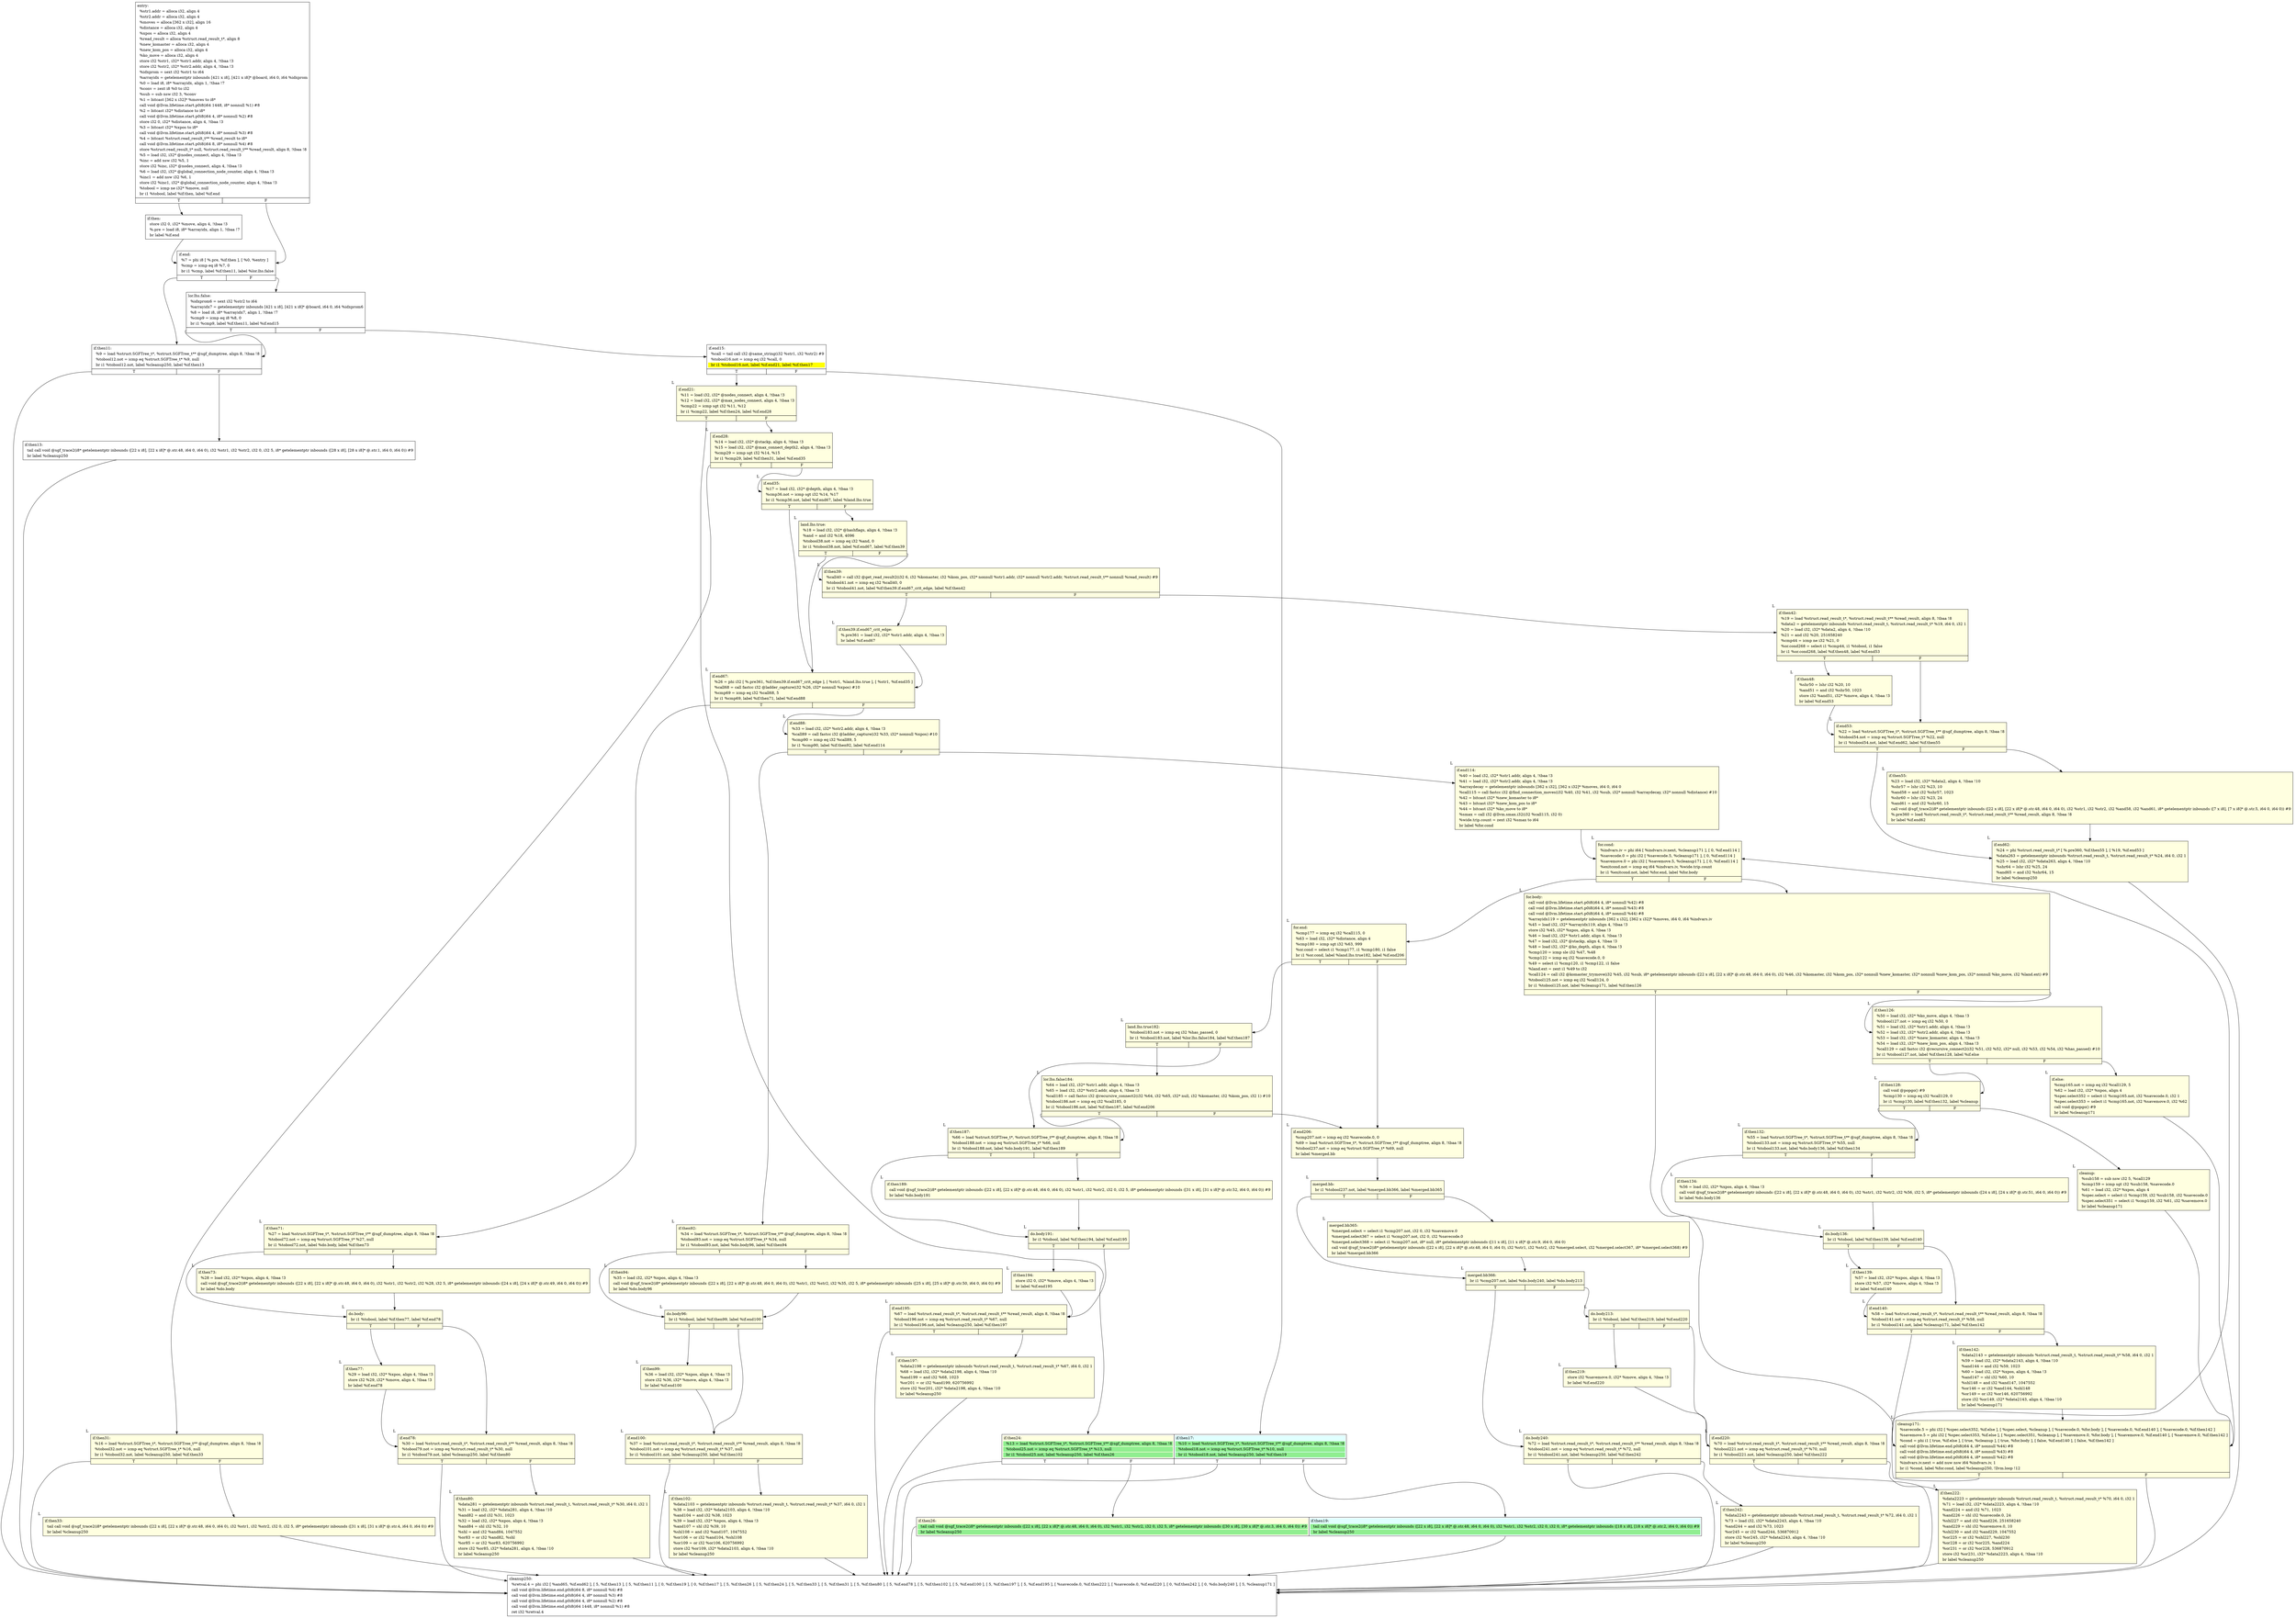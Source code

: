 digraph {
m_bb0 [shape = none, label  = <<table border="0" cellspacing="0">
<tr><td port="f1" border="1" colspan="2"><table bgcolor="LightYellow" border="0">
<tr><td align="left">if.then24:</td></tr>
<tr><td bgcolor="lightgreen" align="left">  %13 = load %struct.SGFTree_t*, %struct.SGFTree_t** @sgf_dumptree, align 8, !tbaa !8</td></tr>
<tr><td bgcolor="lightgreen" align="left">  %tobool25.not = icmp eq %struct.SGFTree_t* %13, null</td></tr>
<tr><td bgcolor="lightgreen" align="left">  br i1 %tobool25.not, label %cleanup250, label %if.then26</td></tr>
</table>
</td>
<td port="f2" border="1" colspan="2"><table bgcolor="LightCyan" border="0">
<tr><td align="left">if.then17:</td></tr>
<tr><td bgcolor="lightgreen" align="left">  %10 = load %struct.SGFTree_t*, %struct.SGFTree_t** @sgf_dumptree, align 8, !tbaa !8</td></tr>
<tr><td bgcolor="lightgreen" align="left">  %tobool18.not = icmp eq %struct.SGFTree_t* %10, null</td></tr>
<tr><td bgcolor="lightgreen" align="left">  br i1 %tobool18.not, label %cleanup250, label %if.then19</td></tr>
</table>
</td></tr>
<tr><td border="1" port="f1T">T</td><td border="1" port="f1F">F</td>
<td border="1" port="f2T">T</td><td border="1" port="f2F">F</td>
</tr>
</table>> ]
m_bb1 [shape = none, label  = <<table border="0" cellspacing="0">
<tr><td port="f1" border="1" colspan="2"><table bgcolor="LightYellow" border="0">
<tr><td align="left">if.then26:</td></tr>
<tr><td bgcolor="lightgreen" align="left">  tail call void @sgf_trace2(i8* getelementptr inbounds ([22 x i8], [22 x i8]* @.str.48, i64 0, i64 0), i32 %str1, i32 %str2, i32 0, i32 5, i8* getelementptr inbounds ([30 x i8], [30 x i8]* @.str.3, i64 0, i64 0)) #9</td></tr>
<tr><td bgcolor="lightgreen" align="left">  br label %cleanup250</td></tr>
</table>
</td>
<td port="f2" border="1" colspan="2"><table bgcolor="LightCyan" border="0">
<tr><td align="left">if.then19:</td></tr>
<tr><td bgcolor="lightgreen" align="left">  tail call void @sgf_trace2(i8* getelementptr inbounds ([22 x i8], [22 x i8]* @.str.48, i64 0, i64 0), i32 %str1, i32 %str2, i32 0, i32 0, i8* getelementptr inbounds ([18 x i8], [18 x i8]* @.str.2, i64 0, i64 0)) #9</td></tr>
<tr><td bgcolor="lightgreen" align="left">  br label %cleanup250</td></tr>
</table>
</td></tr>
</table>> ]
f_bb0 [shape = none, label  = <<table  border="0" cellspacing="0">
<tr><td port="f" border="1" colspan="2"><table border="0">
<tr><td align="left">entry:</td></tr>
<tr><td align="left">  %str1.addr = alloca i32, align 4</td></tr>
<tr><td align="left">  %str2.addr = alloca i32, align 4</td></tr>
<tr><td align="left">  %moves = alloca [362 x i32], align 16</td></tr>
<tr><td align="left">  %distance = alloca i32, align 4</td></tr>
<tr><td align="left">  %xpos = alloca i32, align 4</td></tr>
<tr><td align="left">  %read_result = alloca %struct.read_result_t*, align 8</td></tr>
<tr><td align="left">  %new_komaster = alloca i32, align 4</td></tr>
<tr><td align="left">  %new_kom_pos = alloca i32, align 4</td></tr>
<tr><td align="left">  %ko_move = alloca i32, align 4</td></tr>
<tr><td align="left">  store i32 %str1, i32* %str1.addr, align 4, !tbaa !3</td></tr>
<tr><td align="left">  store i32 %str2, i32* %str2.addr, align 4, !tbaa !3</td></tr>
<tr><td align="left">  %idxprom = sext i32 %str1 to i64</td></tr>
<tr><td align="left">  %arrayidx = getelementptr inbounds [421 x i8], [421 x i8]* @board, i64 0, i64 %idxprom</td></tr>
<tr><td align="left">  %0 = load i8, i8* %arrayidx, align 1, !tbaa !7</td></tr>
<tr><td align="left">  %conv = zext i8 %0 to i32</td></tr>
<tr><td align="left">  %sub = sub nsw i32 3, %conv</td></tr>
<tr><td align="left">  %1 = bitcast [362 x i32]* %moves to i8*</td></tr>
<tr><td align="left">  call void @llvm.lifetime.start.p0i8(i64 1448, i8* nonnull %1) #8</td></tr>
<tr><td align="left">  %2 = bitcast i32* %distance to i8*</td></tr>
<tr><td align="left">  call void @llvm.lifetime.start.p0i8(i64 4, i8* nonnull %2) #8</td></tr>
<tr><td align="left">  store i32 0, i32* %distance, align 4, !tbaa !3</td></tr>
<tr><td align="left">  %3 = bitcast i32* %xpos to i8*</td></tr>
<tr><td align="left">  call void @llvm.lifetime.start.p0i8(i64 4, i8* nonnull %3) #8</td></tr>
<tr><td align="left">  %4 = bitcast %struct.read_result_t** %read_result to i8*</td></tr>
<tr><td align="left">  call void @llvm.lifetime.start.p0i8(i64 8, i8* nonnull %4) #8</td></tr>
<tr><td align="left">  store %struct.read_result_t* null, %struct.read_result_t** %read_result, align 8, !tbaa !8</td></tr>
<tr><td align="left">  %5 = load i32, i32* @nodes_connect, align 4, !tbaa !3</td></tr>
<tr><td align="left">  %inc = add nsw i32 %5, 1</td></tr>
<tr><td align="left">  store i32 %inc, i32* @nodes_connect, align 4, !tbaa !3</td></tr>
<tr><td align="left">  %6 = load i32, i32* @global_connection_node_counter, align 4, !tbaa !3</td></tr>
<tr><td align="left">  %inc1 = add nsw i32 %6, 1</td></tr>
<tr><td align="left">  store i32 %inc1, i32* @global_connection_node_counter, align 4, !tbaa !3</td></tr>
<tr><td align="left">  %tobool = icmp ne i32* %move, null</td></tr>
<tr><td align="left">  br i1 %tobool, label %if.then, label %if.end</td></tr>
</table>
</td></tr>
<tr><td border="1" port="fT">T</td><td border="1" port="fF">F</td></tr>
</table>> ]
f_bb1 [shape = none, label  = <<table  border="0" cellspacing="0">
<tr><td port="f" border="1"><table border="0">
<tr><td align="left">if.then:</td></tr>
<tr><td align="left">  store i32 0, i32* %move, align 4, !tbaa !3</td></tr>
<tr><td align="left">  %.pre = load i8, i8* %arrayidx, align 1, !tbaa !7</td></tr>
<tr><td align="left">  br label %if.end</td></tr>
</table>
</td></tr>
</table>> ]
f_bb2 [shape = none, label  = <<table  border="0" cellspacing="0">
<tr><td port="f" border="1" colspan="2"><table border="0">
<tr><td align="left">if.end:</td></tr>
<tr><td align="left">  %7 = phi i8 [ %.pre, %if.then ], [ %0, %entry ]</td></tr>
<tr><td align="left">  %cmp = icmp eq i8 %7, 0</td></tr>
<tr><td align="left">  br i1 %cmp, label %if.then11, label %lor.lhs.false</td></tr>
</table>
</td></tr>
<tr><td border="1" port="fT">T</td><td border="1" port="fF">F</td></tr>
</table>> ]
f_bb3 [shape = none, label  = <<table  border="0" cellspacing="0">
<tr><td port="f" border="1" colspan="2"><table border="0">
<tr><td align="left">lor.lhs.false:</td></tr>
<tr><td align="left">  %idxprom6 = sext i32 %str2 to i64</td></tr>
<tr><td align="left">  %arrayidx7 = getelementptr inbounds [421 x i8], [421 x i8]* @board, i64 0, i64 %idxprom6</td></tr>
<tr><td align="left">  %8 = load i8, i8* %arrayidx7, align 1, !tbaa !7</td></tr>
<tr><td align="left">  %cmp9 = icmp eq i8 %8, 0</td></tr>
<tr><td align="left">  br i1 %cmp9, label %if.then11, label %if.end15</td></tr>
</table>
</td></tr>
<tr><td border="1" port="fT">T</td><td border="1" port="fF">F</td></tr>
</table>> ]
f_bb4 [shape = none, label  = <<table  border="0" cellspacing="0">
<tr><td port="f" border="1" colspan="2"><table border="0">
<tr><td align="left">if.then11:</td></tr>
<tr><td align="left">  %9 = load %struct.SGFTree_t*, %struct.SGFTree_t** @sgf_dumptree, align 8, !tbaa !8</td></tr>
<tr><td align="left">  %tobool12.not = icmp eq %struct.SGFTree_t* %9, null</td></tr>
<tr><td align="left">  br i1 %tobool12.not, label %cleanup250, label %if.then13</td></tr>
</table>
</td></tr>
<tr><td border="1" port="fT">T</td><td border="1" port="fF">F</td></tr>
</table>> ]
f_bb5 [shape = none, label  = <<table  border="0" cellspacing="0">
<tr><td port="f" border="1"><table border="0">
<tr><td align="left">if.then13:</td></tr>
<tr><td align="left">  tail call void @sgf_trace2(i8* getelementptr inbounds ([22 x i8], [22 x i8]* @.str.48, i64 0, i64 0), i32 %str1, i32 %str2, i32 0, i32 5, i8* getelementptr inbounds ([28 x i8], [28 x i8]* @.str.1, i64 0, i64 0)) #9</td></tr>
<tr><td align="left">  br label %cleanup250</td></tr>
</table>
</td></tr>
</table>> ]
f_bb6 [shape = none, label  = <<table  border="0" cellspacing="0">
<tr><td port="f" border="1" colspan="2"><table border="0">
<tr><td align="left">if.end15:</td></tr>
<tr><td align="left">  %call = tail call i32 @same_string(i32 %str1, i32 %str2) #9</td></tr>
<tr><td align="left">  %tobool16.not = icmp eq i32 %call, 0</td></tr>
<tr><td bgcolor="yellow" align="left">  br i1 %tobool16.not, label %if.end21, label %if.then17</td></tr>
</table>
</td></tr>
<tr><td border="1" port="fT">T</td><td border="1" port="fF">F</td></tr>
</table>> ]
f_bb7 [shape = none,  xlabel="L", label  = <<table  bgcolor="LightYellow"  border="0" cellspacing="0">
<tr><td port="f" border="1" colspan="2"><table border="0">
<tr><td align="left">if.end21:</td></tr>
<tr><td align="left">  %11 = load i32, i32* @nodes_connect, align 4, !tbaa !3</td></tr>
<tr><td align="left">  %12 = load i32, i32* @max_nodes_connect, align 4, !tbaa !3</td></tr>
<tr><td align="left">  %cmp22 = icmp sgt i32 %11, %12</td></tr>
<tr><td align="left">  br i1 %cmp22, label %if.then24, label %if.end28</td></tr>
</table>
</td></tr>
<tr><td border="1" port="fT">T</td><td border="1" port="fF">F</td></tr>
</table>> ]
f_bb8 [shape = none,  xlabel="L", label  = <<table  bgcolor="LightYellow"  border="0" cellspacing="0">
<tr><td port="f" border="1" colspan="2"><table border="0">
<tr><td align="left">if.end28:</td></tr>
<tr><td align="left">  %14 = load i32, i32* @stackp, align 4, !tbaa !3</td></tr>
<tr><td align="left">  %15 = load i32, i32* @max_connect_depth2, align 4, !tbaa !3</td></tr>
<tr><td align="left">  %cmp29 = icmp sgt i32 %14, %15</td></tr>
<tr><td align="left">  br i1 %cmp29, label %if.then31, label %if.end35</td></tr>
</table>
</td></tr>
<tr><td border="1" port="fT">T</td><td border="1" port="fF">F</td></tr>
</table>> ]
f_bb9 [shape = none,  xlabel="L", label  = <<table  bgcolor="LightYellow"  border="0" cellspacing="0">
<tr><td port="f" border="1" colspan="2"><table border="0">
<tr><td align="left">if.then31:</td></tr>
<tr><td align="left">  %16 = load %struct.SGFTree_t*, %struct.SGFTree_t** @sgf_dumptree, align 8, !tbaa !8</td></tr>
<tr><td align="left">  %tobool32.not = icmp eq %struct.SGFTree_t* %16, null</td></tr>
<tr><td align="left">  br i1 %tobool32.not, label %cleanup250, label %if.then33</td></tr>
</table>
</td></tr>
<tr><td border="1" port="fT">T</td><td border="1" port="fF">F</td></tr>
</table>> ]
f_bb10 [shape = none,  xlabel="L", label  = <<table  bgcolor="LightYellow"  border="0" cellspacing="0">
<tr><td port="f" border="1"><table border="0">
<tr><td align="left">if.then33:</td></tr>
<tr><td align="left">  tail call void @sgf_trace2(i8* getelementptr inbounds ([22 x i8], [22 x i8]* @.str.48, i64 0, i64 0), i32 %str1, i32 %str2, i32 0, i32 5, i8* getelementptr inbounds ([31 x i8], [31 x i8]* @.str.4, i64 0, i64 0)) #9</td></tr>
<tr><td align="left">  br label %cleanup250</td></tr>
</table>
</td></tr>
</table>> ]
f_bb11 [shape = none,  xlabel="L", label  = <<table  bgcolor="LightYellow"  border="0" cellspacing="0">
<tr><td port="f" border="1" colspan="2"><table border="0">
<tr><td align="left">if.end35:</td></tr>
<tr><td align="left">  %17 = load i32, i32* @depth, align 4, !tbaa !3</td></tr>
<tr><td align="left">  %cmp36.not = icmp sgt i32 %14, %17</td></tr>
<tr><td align="left">  br i1 %cmp36.not, label %if.end67, label %land.lhs.true</td></tr>
</table>
</td></tr>
<tr><td border="1" port="fT">T</td><td border="1" port="fF">F</td></tr>
</table>> ]
f_bb12 [shape = none,  xlabel="L", label  = <<table  bgcolor="LightYellow"  border="0" cellspacing="0">
<tr><td port="f" border="1" colspan="2"><table border="0">
<tr><td align="left">land.lhs.true:</td></tr>
<tr><td align="left">  %18 = load i32, i32* @hashflags, align 4, !tbaa !3</td></tr>
<tr><td align="left">  %and = and i32 %18, 4096</td></tr>
<tr><td align="left">  %tobool38.not = icmp eq i32 %and, 0</td></tr>
<tr><td align="left">  br i1 %tobool38.not, label %if.end67, label %if.then39</td></tr>
</table>
</td></tr>
<tr><td border="1" port="fT">T</td><td border="1" port="fF">F</td></tr>
</table>> ]
f_bb13 [shape = none,  xlabel="L", label  = <<table  bgcolor="LightYellow"  border="0" cellspacing="0">
<tr><td port="f" border="1" colspan="2"><table border="0">
<tr><td align="left">if.then39:</td></tr>
<tr><td align="left">  %call40 = call i32 @get_read_result2(i32 6, i32 %komaster, i32 %kom_pos, i32* nonnull %str1.addr, i32* nonnull %str2.addr, %struct.read_result_t** nonnull %read_result) #9</td></tr>
<tr><td align="left">  %tobool41.not = icmp eq i32 %call40, 0</td></tr>
<tr><td align="left">  br i1 %tobool41.not, label %if.then39.if.end67_crit_edge, label %if.then42</td></tr>
</table>
</td></tr>
<tr><td border="1" port="fT">T</td><td border="1" port="fF">F</td></tr>
</table>> ]
f_bb14 [shape = none,  xlabel="L", label  = <<table  bgcolor="LightYellow"  border="0" cellspacing="0">
<tr><td port="f" border="1"><table border="0">
<tr><td align="left">if.then39.if.end67_crit_edge:</td></tr>
<tr><td align="left">  %.pre361 = load i32, i32* %str1.addr, align 4, !tbaa !3</td></tr>
<tr><td align="left">  br label %if.end67</td></tr>
</table>
</td></tr>
</table>> ]
f_bb15 [shape = none,  xlabel="L", label  = <<table  bgcolor="LightYellow"  border="0" cellspacing="0">
<tr><td port="f" border="1" colspan="2"><table border="0">
<tr><td align="left">if.then42:</td></tr>
<tr><td align="left">  %19 = load %struct.read_result_t*, %struct.read_result_t** %read_result, align 8, !tbaa !8</td></tr>
<tr><td align="left">  %data2 = getelementptr inbounds %struct.read_result_t, %struct.read_result_t* %19, i64 0, i32 1</td></tr>
<tr><td align="left">  %20 = load i32, i32* %data2, align 4, !tbaa !10</td></tr>
<tr><td align="left">  %21 = and i32 %20, 251658240</td></tr>
<tr><td align="left">  %cmp44 = icmp ne i32 %21, 0</td></tr>
<tr><td align="left">  %or.cond268 = select i1 %cmp44, i1 %tobool, i1 false</td></tr>
<tr><td align="left">  br i1 %or.cond268, label %if.then48, label %if.end53</td></tr>
</table>
</td></tr>
<tr><td border="1" port="fT">T</td><td border="1" port="fF">F</td></tr>
</table>> ]
f_bb16 [shape = none,  xlabel="L", label  = <<table  bgcolor="LightYellow"  border="0" cellspacing="0">
<tr><td port="f" border="1"><table border="0">
<tr><td align="left">if.then48:</td></tr>
<tr><td align="left">  %shr50 = lshr i32 %20, 10</td></tr>
<tr><td align="left">  %and51 = and i32 %shr50, 1023</td></tr>
<tr><td align="left">  store i32 %and51, i32* %move, align 4, !tbaa !3</td></tr>
<tr><td align="left">  br label %if.end53</td></tr>
</table>
</td></tr>
</table>> ]
f_bb17 [shape = none,  xlabel="L", label  = <<table  bgcolor="LightYellow"  border="0" cellspacing="0">
<tr><td port="f" border="1" colspan="2"><table border="0">
<tr><td align="left">if.end53:</td></tr>
<tr><td align="left">  %22 = load %struct.SGFTree_t*, %struct.SGFTree_t** @sgf_dumptree, align 8, !tbaa !8</td></tr>
<tr><td align="left">  %tobool54.not = icmp eq %struct.SGFTree_t* %22, null</td></tr>
<tr><td align="left">  br i1 %tobool54.not, label %if.end62, label %if.then55</td></tr>
</table>
</td></tr>
<tr><td border="1" port="fT">T</td><td border="1" port="fF">F</td></tr>
</table>> ]
f_bb18 [shape = none,  xlabel="L", label  = <<table  bgcolor="LightYellow"  border="0" cellspacing="0">
<tr><td port="f" border="1"><table border="0">
<tr><td align="left">if.then55:</td></tr>
<tr><td align="left">  %23 = load i32, i32* %data2, align 4, !tbaa !10</td></tr>
<tr><td align="left">  %shr57 = lshr i32 %23, 10</td></tr>
<tr><td align="left">  %and58 = and i32 %shr57, 1023</td></tr>
<tr><td align="left">  %shr60 = lshr i32 %23, 24</td></tr>
<tr><td align="left">  %and61 = and i32 %shr60, 15</td></tr>
<tr><td align="left">  call void @sgf_trace2(i8* getelementptr inbounds ([22 x i8], [22 x i8]* @.str.48, i64 0, i64 0), i32 %str1, i32 %str2, i32 %and58, i32 %and61, i8* getelementptr inbounds ([7 x i8], [7 x i8]* @.str.5, i64 0, i64 0)) #9</td></tr>
<tr><td align="left">  %.pre360 = load %struct.read_result_t*, %struct.read_result_t** %read_result, align 8, !tbaa !8</td></tr>
<tr><td align="left">  br label %if.end62</td></tr>
</table>
</td></tr>
</table>> ]
f_bb19 [shape = none,  xlabel="L", label  = <<table  bgcolor="LightYellow"  border="0" cellspacing="0">
<tr><td port="f" border="1"><table border="0">
<tr><td align="left">if.end62:</td></tr>
<tr><td align="left">  %24 = phi %struct.read_result_t* [ %.pre360, %if.then55 ], [ %19, %if.end53 ]</td></tr>
<tr><td align="left">  %data263 = getelementptr inbounds %struct.read_result_t, %struct.read_result_t* %24, i64 0, i32 1</td></tr>
<tr><td align="left">  %25 = load i32, i32* %data263, align 4, !tbaa !10</td></tr>
<tr><td align="left">  %shr64 = lshr i32 %25, 24</td></tr>
<tr><td align="left">  %and65 = and i32 %shr64, 15</td></tr>
<tr><td align="left">  br label %cleanup250</td></tr>
</table>
</td></tr>
</table>> ]
f_bb20 [shape = none,  xlabel="L", label  = <<table  bgcolor="LightYellow"  border="0" cellspacing="0">
<tr><td port="f" border="1" colspan="2"><table border="0">
<tr><td align="left">if.end67:</td></tr>
<tr><td align="left">  %26 = phi i32 [ %.pre361, %if.then39.if.end67_crit_edge ], [ %str1, %land.lhs.true ], [ %str1, %if.end35 ]</td></tr>
<tr><td align="left">  %call68 = call fastcc i32 @ladder_capture(i32 %26, i32* nonnull %xpos) #10</td></tr>
<tr><td align="left">  %cmp69 = icmp eq i32 %call68, 5</td></tr>
<tr><td align="left">  br i1 %cmp69, label %if.then71, label %if.end88</td></tr>
</table>
</td></tr>
<tr><td border="1" port="fT">T</td><td border="1" port="fF">F</td></tr>
</table>> ]
f_bb21 [shape = none,  xlabel="L", label  = <<table  bgcolor="LightYellow"  border="0" cellspacing="0">
<tr><td port="f" border="1" colspan="2"><table border="0">
<tr><td align="left">if.then71:</td></tr>
<tr><td align="left">  %27 = load %struct.SGFTree_t*, %struct.SGFTree_t** @sgf_dumptree, align 8, !tbaa !8</td></tr>
<tr><td align="left">  %tobool72.not = icmp eq %struct.SGFTree_t* %27, null</td></tr>
<tr><td align="left">  br i1 %tobool72.not, label %do.body, label %if.then73</td></tr>
</table>
</td></tr>
<tr><td border="1" port="fT">T</td><td border="1" port="fF">F</td></tr>
</table>> ]
f_bb22 [shape = none,  xlabel="L", label  = <<table  bgcolor="LightYellow"  border="0" cellspacing="0">
<tr><td port="f" border="1"><table border="0">
<tr><td align="left">if.then73:</td></tr>
<tr><td align="left">  %28 = load i32, i32* %xpos, align 4, !tbaa !3</td></tr>
<tr><td align="left">  call void @sgf_trace2(i8* getelementptr inbounds ([22 x i8], [22 x i8]* @.str.48, i64 0, i64 0), i32 %str1, i32 %str2, i32 %28, i32 5, i8* getelementptr inbounds ([24 x i8], [24 x i8]* @.str.49, i64 0, i64 0)) #9</td></tr>
<tr><td align="left">  br label %do.body</td></tr>
</table>
</td></tr>
</table>> ]
f_bb23 [shape = none,  xlabel="L", label  = <<table  bgcolor="LightYellow"  border="0" cellspacing="0">
<tr><td port="f" border="1" colspan="2"><table border="0">
<tr><td align="left">do.body:</td></tr>
<tr><td align="left">  br i1 %tobool, label %if.then77, label %if.end78</td></tr>
</table>
</td></tr>
<tr><td border="1" port="fT">T</td><td border="1" port="fF">F</td></tr>
</table>> ]
f_bb24 [shape = none,  xlabel="L", label  = <<table  bgcolor="LightYellow"  border="0" cellspacing="0">
<tr><td port="f" border="1"><table border="0">
<tr><td align="left">if.then77:</td></tr>
<tr><td align="left">  %29 = load i32, i32* %xpos, align 4, !tbaa !3</td></tr>
<tr><td align="left">  store i32 %29, i32* %move, align 4, !tbaa !3</td></tr>
<tr><td align="left">  br label %if.end78</td></tr>
</table>
</td></tr>
</table>> ]
f_bb25 [shape = none,  xlabel="L", label  = <<table  bgcolor="LightYellow"  border="0" cellspacing="0">
<tr><td port="f" border="1" colspan="2"><table border="0">
<tr><td align="left">if.end78:</td></tr>
<tr><td align="left">  %30 = load %struct.read_result_t*, %struct.read_result_t** %read_result, align 8, !tbaa !8</td></tr>
<tr><td align="left">  %tobool79.not = icmp eq %struct.read_result_t* %30, null</td></tr>
<tr><td align="left">  br i1 %tobool79.not, label %cleanup250, label %if.then80</td></tr>
</table>
</td></tr>
<tr><td border="1" port="fT">T</td><td border="1" port="fF">F</td></tr>
</table>> ]
f_bb26 [shape = none,  xlabel="L", label  = <<table  bgcolor="LightYellow"  border="0" cellspacing="0">
<tr><td port="f" border="1"><table border="0">
<tr><td align="left">if.then80:</td></tr>
<tr><td align="left">  %data281 = getelementptr inbounds %struct.read_result_t, %struct.read_result_t* %30, i64 0, i32 1</td></tr>
<tr><td align="left">  %31 = load i32, i32* %data281, align 4, !tbaa !10</td></tr>
<tr><td align="left">  %and82 = and i32 %31, 1023</td></tr>
<tr><td align="left">  %32 = load i32, i32* %xpos, align 4, !tbaa !3</td></tr>
<tr><td align="left">  %and84 = shl i32 %32, 10</td></tr>
<tr><td align="left">  %shl = and i32 %and84, 1047552</td></tr>
<tr><td align="left">  %or83 = or i32 %and82, %shl</td></tr>
<tr><td align="left">  %or85 = or i32 %or83, 620756992</td></tr>
<tr><td align="left">  store i32 %or85, i32* %data281, align 4, !tbaa !10</td></tr>
<tr><td align="left">  br label %cleanup250</td></tr>
</table>
</td></tr>
</table>> ]
f_bb27 [shape = none,  xlabel="L", label  = <<table  bgcolor="LightYellow"  border="0" cellspacing="0">
<tr><td port="f" border="1" colspan="2"><table border="0">
<tr><td align="left">if.end88:</td></tr>
<tr><td align="left">  %33 = load i32, i32* %str2.addr, align 4, !tbaa !3</td></tr>
<tr><td align="left">  %call89 = call fastcc i32 @ladder_capture(i32 %33, i32* nonnull %xpos) #10</td></tr>
<tr><td align="left">  %cmp90 = icmp eq i32 %call89, 5</td></tr>
<tr><td align="left">  br i1 %cmp90, label %if.then92, label %if.end114</td></tr>
</table>
</td></tr>
<tr><td border="1" port="fT">T</td><td border="1" port="fF">F</td></tr>
</table>> ]
f_bb28 [shape = none,  xlabel="L", label  = <<table  bgcolor="LightYellow"  border="0" cellspacing="0">
<tr><td port="f" border="1" colspan="2"><table border="0">
<tr><td align="left">if.then92:</td></tr>
<tr><td align="left">  %34 = load %struct.SGFTree_t*, %struct.SGFTree_t** @sgf_dumptree, align 8, !tbaa !8</td></tr>
<tr><td align="left">  %tobool93.not = icmp eq %struct.SGFTree_t* %34, null</td></tr>
<tr><td align="left">  br i1 %tobool93.not, label %do.body96, label %if.then94</td></tr>
</table>
</td></tr>
<tr><td border="1" port="fT">T</td><td border="1" port="fF">F</td></tr>
</table>> ]
f_bb29 [shape = none,  xlabel="L", label  = <<table  bgcolor="LightYellow"  border="0" cellspacing="0">
<tr><td port="f" border="1"><table border="0">
<tr><td align="left">if.then94:</td></tr>
<tr><td align="left">  %35 = load i32, i32* %xpos, align 4, !tbaa !3</td></tr>
<tr><td align="left">  call void @sgf_trace2(i8* getelementptr inbounds ([22 x i8], [22 x i8]* @.str.48, i64 0, i64 0), i32 %str1, i32 %str2, i32 %35, i32 5, i8* getelementptr inbounds ([25 x i8], [25 x i8]* @.str.50, i64 0, i64 0)) #9</td></tr>
<tr><td align="left">  br label %do.body96</td></tr>
</table>
</td></tr>
</table>> ]
f_bb30 [shape = none,  xlabel="L", label  = <<table  bgcolor="LightYellow"  border="0" cellspacing="0">
<tr><td port="f" border="1" colspan="2"><table border="0">
<tr><td align="left">do.body96:</td></tr>
<tr><td align="left">  br i1 %tobool, label %if.then99, label %if.end100</td></tr>
</table>
</td></tr>
<tr><td border="1" port="fT">T</td><td border="1" port="fF">F</td></tr>
</table>> ]
f_bb31 [shape = none,  xlabel="L", label  = <<table  bgcolor="LightYellow"  border="0" cellspacing="0">
<tr><td port="f" border="1"><table border="0">
<tr><td align="left">if.then99:</td></tr>
<tr><td align="left">  %36 = load i32, i32* %xpos, align 4, !tbaa !3</td></tr>
<tr><td align="left">  store i32 %36, i32* %move, align 4, !tbaa !3</td></tr>
<tr><td align="left">  br label %if.end100</td></tr>
</table>
</td></tr>
</table>> ]
f_bb32 [shape = none,  xlabel="L", label  = <<table  bgcolor="LightYellow"  border="0" cellspacing="0">
<tr><td port="f" border="1" colspan="2"><table border="0">
<tr><td align="left">if.end100:</td></tr>
<tr><td align="left">  %37 = load %struct.read_result_t*, %struct.read_result_t** %read_result, align 8, !tbaa !8</td></tr>
<tr><td align="left">  %tobool101.not = icmp eq %struct.read_result_t* %37, null</td></tr>
<tr><td align="left">  br i1 %tobool101.not, label %cleanup250, label %if.then102</td></tr>
</table>
</td></tr>
<tr><td border="1" port="fT">T</td><td border="1" port="fF">F</td></tr>
</table>> ]
f_bb33 [shape = none,  xlabel="L", label  = <<table  bgcolor="LightYellow"  border="0" cellspacing="0">
<tr><td port="f" border="1"><table border="0">
<tr><td align="left">if.then102:</td></tr>
<tr><td align="left">  %data2103 = getelementptr inbounds %struct.read_result_t, %struct.read_result_t* %37, i64 0, i32 1</td></tr>
<tr><td align="left">  %38 = load i32, i32* %data2103, align 4, !tbaa !10</td></tr>
<tr><td align="left">  %and104 = and i32 %38, 1023</td></tr>
<tr><td align="left">  %39 = load i32, i32* %xpos, align 4, !tbaa !3</td></tr>
<tr><td align="left">  %and107 = shl i32 %39, 10</td></tr>
<tr><td align="left">  %shl108 = and i32 %and107, 1047552</td></tr>
<tr><td align="left">  %or106 = or i32 %and104, %shl108</td></tr>
<tr><td align="left">  %or109 = or i32 %or106, 620756992</td></tr>
<tr><td align="left">  store i32 %or109, i32* %data2103, align 4, !tbaa !10</td></tr>
<tr><td align="left">  br label %cleanup250</td></tr>
</table>
</td></tr>
</table>> ]
f_bb34 [shape = none,  xlabel="L", label  = <<table  bgcolor="LightYellow"  border="0" cellspacing="0">
<tr><td port="f" border="1"><table border="0">
<tr><td align="left">if.end114:</td></tr>
<tr><td align="left">  %40 = load i32, i32* %str1.addr, align 4, !tbaa !3</td></tr>
<tr><td align="left">  %41 = load i32, i32* %str2.addr, align 4, !tbaa !3</td></tr>
<tr><td align="left">  %arraydecay = getelementptr inbounds [362 x i32], [362 x i32]* %moves, i64 0, i64 0</td></tr>
<tr><td align="left">  %call115 = call fastcc i32 @find_connection_moves(i32 %40, i32 %41, i32 %sub, i32* nonnull %arraydecay, i32* nonnull %distance) #10</td></tr>
<tr><td align="left">  %42 = bitcast i32* %new_komaster to i8*</td></tr>
<tr><td align="left">  %43 = bitcast i32* %new_kom_pos to i8*</td></tr>
<tr><td align="left">  %44 = bitcast i32* %ko_move to i8*</td></tr>
<tr><td align="left">  %smax = call i32 @llvm.smax.i32(i32 %call115, i32 0)</td></tr>
<tr><td align="left">  %wide.trip.count = zext i32 %smax to i64</td></tr>
<tr><td align="left">  br label %for.cond</td></tr>
</table>
</td></tr>
</table>> ]
f_bb35 [shape = none,  xlabel="L", label  = <<table  bgcolor="LightYellow"  border="0" cellspacing="0">
<tr><td port="f" border="1" colspan="2"><table border="0">
<tr><td align="left">for.cond:</td></tr>
<tr><td align="left">  %indvars.iv = phi i64 [ %indvars.iv.next, %cleanup171 ], [ 0, %if.end114 ]</td></tr>
<tr><td align="left">  %savecode.0 = phi i32 [ %savecode.5, %cleanup171 ], [ 0, %if.end114 ]</td></tr>
<tr><td align="left">  %savemove.0 = phi i32 [ %savemove.5, %cleanup171 ], [ 0, %if.end114 ]</td></tr>
<tr><td align="left">  %exitcond.not = icmp eq i64 %indvars.iv, %wide.trip.count</td></tr>
<tr><td align="left">  br i1 %exitcond.not, label %for.end, label %for.body</td></tr>
</table>
</td></tr>
<tr><td border="1" port="fT">T</td><td border="1" port="fF">F</td></tr>
</table>> ]
f_bb36 [shape = none,  xlabel="L", label  = <<table  bgcolor="LightYellow"  border="0" cellspacing="0">
<tr><td port="f" border="1" colspan="2"><table border="0">
<tr><td align="left">for.body:</td></tr>
<tr><td align="left">  call void @llvm.lifetime.start.p0i8(i64 4, i8* nonnull %42) #8</td></tr>
<tr><td align="left">  call void @llvm.lifetime.start.p0i8(i64 4, i8* nonnull %43) #8</td></tr>
<tr><td align="left">  call void @llvm.lifetime.start.p0i8(i64 4, i8* nonnull %44) #8</td></tr>
<tr><td align="left">  %arrayidx119 = getelementptr inbounds [362 x i32], [362 x i32]* %moves, i64 0, i64 %indvars.iv</td></tr>
<tr><td align="left">  %45 = load i32, i32* %arrayidx119, align 4, !tbaa !3</td></tr>
<tr><td align="left">  store i32 %45, i32* %xpos, align 4, !tbaa !3</td></tr>
<tr><td align="left">  %46 = load i32, i32* %str1.addr, align 4, !tbaa !3</td></tr>
<tr><td align="left">  %47 = load i32, i32* @stackp, align 4, !tbaa !3</td></tr>
<tr><td align="left">  %48 = load i32, i32* @ko_depth, align 4, !tbaa !3</td></tr>
<tr><td align="left">  %cmp120 = icmp sle i32 %47, %48</td></tr>
<tr><td align="left">  %cmp122 = icmp eq i32 %savecode.0, 0</td></tr>
<tr><td align="left">  %49 = select i1 %cmp120, i1 %cmp122, i1 false</td></tr>
<tr><td align="left">  %land.ext = zext i1 %49 to i32</td></tr>
<tr><td align="left">  %call124 = call i32 @komaster_trymove(i32 %45, i32 %sub, i8* getelementptr inbounds ([22 x i8], [22 x i8]* @.str.48, i64 0, i64 0), i32 %46, i32 %komaster, i32 %kom_pos, i32* nonnull %new_komaster, i32* nonnull %new_kom_pos, i32* nonnull %ko_move, i32 %land.ext) #9</td></tr>
<tr><td align="left">  %tobool125.not = icmp eq i32 %call124, 0</td></tr>
<tr><td align="left">  br i1 %tobool125.not, label %cleanup171, label %if.then126</td></tr>
</table>
</td></tr>
<tr><td border="1" port="fT">T</td><td border="1" port="fF">F</td></tr>
</table>> ]
f_bb37 [shape = none,  xlabel="L", label  = <<table  bgcolor="LightYellow"  border="0" cellspacing="0">
<tr><td port="f" border="1" colspan="2"><table border="0">
<tr><td align="left">if.then126:</td></tr>
<tr><td align="left">  %50 = load i32, i32* %ko_move, align 4, !tbaa !3</td></tr>
<tr><td align="left">  %tobool127.not = icmp eq i32 %50, 0</td></tr>
<tr><td align="left">  %51 = load i32, i32* %str1.addr, align 4, !tbaa !3</td></tr>
<tr><td align="left">  %52 = load i32, i32* %str2.addr, align 4, !tbaa !3</td></tr>
<tr><td align="left">  %53 = load i32, i32* %new_komaster, align 4, !tbaa !3</td></tr>
<tr><td align="left">  %54 = load i32, i32* %new_kom_pos, align 4, !tbaa !3</td></tr>
<tr><td align="left">  %call129 = call fastcc i32 @recursive_connect2(i32 %51, i32 %52, i32* null, i32 %53, i32 %54, i32 %has_passed) #10</td></tr>
<tr><td align="left">  br i1 %tobool127.not, label %if.then128, label %if.else</td></tr>
</table>
</td></tr>
<tr><td border="1" port="fT">T</td><td border="1" port="fF">F</td></tr>
</table>> ]
f_bb38 [shape = none,  xlabel="L", label  = <<table  bgcolor="LightYellow"  border="0" cellspacing="0">
<tr><td port="f" border="1" colspan="2"><table border="0">
<tr><td align="left">if.then128:</td></tr>
<tr><td align="left">  call void @popgo() #9</td></tr>
<tr><td align="left">  %cmp130 = icmp eq i32 %call129, 0</td></tr>
<tr><td align="left">  br i1 %cmp130, label %if.then132, label %cleanup</td></tr>
</table>
</td></tr>
<tr><td border="1" port="fT">T</td><td border="1" port="fF">F</td></tr>
</table>> ]
f_bb39 [shape = none,  xlabel="L", label  = <<table  bgcolor="LightYellow"  border="0" cellspacing="0">
<tr><td port="f" border="1" colspan="2"><table border="0">
<tr><td align="left">if.then132:</td></tr>
<tr><td align="left">  %55 = load %struct.SGFTree_t*, %struct.SGFTree_t** @sgf_dumptree, align 8, !tbaa !8</td></tr>
<tr><td align="left">  %tobool133.not = icmp eq %struct.SGFTree_t* %55, null</td></tr>
<tr><td align="left">  br i1 %tobool133.not, label %do.body136, label %if.then134</td></tr>
</table>
</td></tr>
<tr><td border="1" port="fT">T</td><td border="1" port="fF">F</td></tr>
</table>> ]
f_bb40 [shape = none,  xlabel="L", label  = <<table  bgcolor="LightYellow"  border="0" cellspacing="0">
<tr><td port="f" border="1"><table border="0">
<tr><td align="left">if.then134:</td></tr>
<tr><td align="left">  %56 = load i32, i32* %xpos, align 4, !tbaa !3</td></tr>
<tr><td align="left">  call void @sgf_trace2(i8* getelementptr inbounds ([22 x i8], [22 x i8]* @.str.48, i64 0, i64 0), i32 %str1, i32 %str2, i32 %56, i32 5, i8* getelementptr inbounds ([24 x i8], [24 x i8]* @.str.51, i64 0, i64 0)) #9</td></tr>
<tr><td align="left">  br label %do.body136</td></tr>
</table>
</td></tr>
</table>> ]
f_bb41 [shape = none,  xlabel="L", label  = <<table  bgcolor="LightYellow"  border="0" cellspacing="0">
<tr><td port="f" border="1" colspan="2"><table border="0">
<tr><td align="left">do.body136:</td></tr>
<tr><td align="left">  br i1 %tobool, label %if.then139, label %if.end140</td></tr>
</table>
</td></tr>
<tr><td border="1" port="fT">T</td><td border="1" port="fF">F</td></tr>
</table>> ]
f_bb42 [shape = none,  xlabel="L", label  = <<table  bgcolor="LightYellow"  border="0" cellspacing="0">
<tr><td port="f" border="1"><table border="0">
<tr><td align="left">if.then139:</td></tr>
<tr><td align="left">  %57 = load i32, i32* %xpos, align 4, !tbaa !3</td></tr>
<tr><td align="left">  store i32 %57, i32* %move, align 4, !tbaa !3</td></tr>
<tr><td align="left">  br label %if.end140</td></tr>
</table>
</td></tr>
</table>> ]
f_bb43 [shape = none,  xlabel="L", label  = <<table  bgcolor="LightYellow"  border="0" cellspacing="0">
<tr><td port="f" border="1" colspan="2"><table border="0">
<tr><td align="left">if.end140:</td></tr>
<tr><td align="left">  %58 = load %struct.read_result_t*, %struct.read_result_t** %read_result, align 8, !tbaa !8</td></tr>
<tr><td align="left">  %tobool141.not = icmp eq %struct.read_result_t* %58, null</td></tr>
<tr><td align="left">  br i1 %tobool141.not, label %cleanup171, label %if.then142</td></tr>
</table>
</td></tr>
<tr><td border="1" port="fT">T</td><td border="1" port="fF">F</td></tr>
</table>> ]
f_bb44 [shape = none,  xlabel="L", label  = <<table  bgcolor="LightYellow"  border="0" cellspacing="0">
<tr><td port="f" border="1"><table border="0">
<tr><td align="left">if.then142:</td></tr>
<tr><td align="left">  %data2143 = getelementptr inbounds %struct.read_result_t, %struct.read_result_t* %58, i64 0, i32 1</td></tr>
<tr><td align="left">  %59 = load i32, i32* %data2143, align 4, !tbaa !10</td></tr>
<tr><td align="left">  %and144 = and i32 %59, 1023</td></tr>
<tr><td align="left">  %60 = load i32, i32* %xpos, align 4, !tbaa !3</td></tr>
<tr><td align="left">  %and147 = shl i32 %60, 10</td></tr>
<tr><td align="left">  %shl148 = and i32 %and147, 1047552</td></tr>
<tr><td align="left">  %or146 = or i32 %and144, %shl148</td></tr>
<tr><td align="left">  %or149 = or i32 %or146, 620756992</td></tr>
<tr><td align="left">  store i32 %or149, i32* %data2143, align 4, !tbaa !10</td></tr>
<tr><td align="left">  br label %cleanup171</td></tr>
</table>
</td></tr>
</table>> ]
f_bb45 [shape = none,  xlabel="L", label  = <<table  bgcolor="LightYellow"  border="0" cellspacing="0">
<tr><td port="f" border="1"><table border="0">
<tr><td align="left">cleanup:</td></tr>
<tr><td align="left">  %sub158 = sub nsw i32 5, %call129</td></tr>
<tr><td align="left">  %cmp159 = icmp sgt i32 %sub158, %savecode.0</td></tr>
<tr><td align="left">  %61 = load i32, i32* %xpos, align 4</td></tr>
<tr><td align="left">  %spec.select = select i1 %cmp159, i32 %sub158, i32 %savecode.0</td></tr>
<tr><td align="left">  %spec.select351 = select i1 %cmp159, i32 %61, i32 %savemove.0</td></tr>
<tr><td align="left">  br label %cleanup171</td></tr>
</table>
</td></tr>
</table>> ]
f_bb46 [shape = none,  xlabel="L", label  = <<table  bgcolor="LightYellow"  border="0" cellspacing="0">
<tr><td port="f" border="1"><table border="0">
<tr><td align="left">if.else:</td></tr>
<tr><td align="left">  %cmp165.not = icmp eq i32 %call129, 5</td></tr>
<tr><td align="left">  %62 = load i32, i32* %xpos, align 4</td></tr>
<tr><td align="left">  %spec.select352 = select i1 %cmp165.not, i32 %savecode.0, i32 1</td></tr>
<tr><td align="left">  %spec.select353 = select i1 %cmp165.not, i32 %savemove.0, i32 %62</td></tr>
<tr><td align="left">  call void @popgo() #9</td></tr>
<tr><td align="left">  br label %cleanup171</td></tr>
</table>
</td></tr>
</table>> ]
f_bb47 [shape = none,  xlabel="L", label  = <<table  bgcolor="LightYellow"  border="0" cellspacing="0">
<tr><td port="f" border="1" colspan="2"><table border="0">
<tr><td align="left">cleanup171:</td></tr>
<tr><td align="left">  %savecode.5 = phi i32 [ %spec.select352, %if.else ], [ %spec.select, %cleanup ], [ %savecode.0, %for.body ], [ %savecode.0, %if.end140 ], [ %savecode.0, %if.then142 ]</td></tr>
<tr><td align="left">  %savemove.5 = phi i32 [ %spec.select353, %if.else ], [ %spec.select351, %cleanup ], [ %savemove.0, %for.body ], [ %savemove.0, %if.end140 ], [ %savemove.0, %if.then142 ]</td></tr>
<tr><td align="left">  %cond = phi i1 [ true, %if.else ], [ true, %cleanup ], [ true, %for.body ], [ false, %if.end140 ], [ false, %if.then142 ]</td></tr>
<tr><td align="left">  call void @llvm.lifetime.end.p0i8(i64 4, i8* nonnull %44) #8</td></tr>
<tr><td align="left">  call void @llvm.lifetime.end.p0i8(i64 4, i8* nonnull %43) #8</td></tr>
<tr><td align="left">  call void @llvm.lifetime.end.p0i8(i64 4, i8* nonnull %42) #8</td></tr>
<tr><td align="left">  %indvars.iv.next = add nuw nsw i64 %indvars.iv, 1</td></tr>
<tr><td align="left">  br i1 %cond, label %for.cond, label %cleanup250, !llvm.loop !12</td></tr>
</table>
</td></tr>
<tr><td border="1" port="fT">T</td><td border="1" port="fF">F</td></tr>
</table>> ]
f_bb48 [shape = none,  xlabel="L", label  = <<table  bgcolor="LightYellow"  border="0" cellspacing="0">
<tr><td port="f" border="1" colspan="2"><table border="0">
<tr><td align="left">for.end:</td></tr>
<tr><td align="left">  %cmp177 = icmp eq i32 %call115, 0</td></tr>
<tr><td align="left">  %63 = load i32, i32* %distance, align 4</td></tr>
<tr><td align="left">  %cmp180 = icmp sgt i32 %63, 999</td></tr>
<tr><td align="left">  %or.cond = select i1 %cmp177, i1 %cmp180, i1 false</td></tr>
<tr><td align="left">  br i1 %or.cond, label %land.lhs.true182, label %if.end206</td></tr>
</table>
</td></tr>
<tr><td border="1" port="fT">T</td><td border="1" port="fF">F</td></tr>
</table>> ]
f_bb49 [shape = none,  xlabel="L", label  = <<table  bgcolor="LightYellow"  border="0" cellspacing="0">
<tr><td port="f" border="1" colspan="2"><table border="0">
<tr><td align="left">land.lhs.true182:</td></tr>
<tr><td align="left">  %tobool183.not = icmp eq i32 %has_passed, 0</td></tr>
<tr><td align="left">  br i1 %tobool183.not, label %lor.lhs.false184, label %if.then187</td></tr>
</table>
</td></tr>
<tr><td border="1" port="fT">T</td><td border="1" port="fF">F</td></tr>
</table>> ]
f_bb50 [shape = none,  xlabel="L", label  = <<table  bgcolor="LightYellow"  border="0" cellspacing="0">
<tr><td port="f" border="1" colspan="2"><table border="0">
<tr><td align="left">lor.lhs.false184:</td></tr>
<tr><td align="left">  %64 = load i32, i32* %str1.addr, align 4, !tbaa !3</td></tr>
<tr><td align="left">  %65 = load i32, i32* %str2.addr, align 4, !tbaa !3</td></tr>
<tr><td align="left">  %call185 = call fastcc i32 @recursive_connect2(i32 %64, i32 %65, i32* null, i32 %komaster, i32 %kom_pos, i32 1) #10</td></tr>
<tr><td align="left">  %tobool186.not = icmp eq i32 %call185, 0</td></tr>
<tr><td align="left">  br i1 %tobool186.not, label %if.then187, label %if.end206</td></tr>
</table>
</td></tr>
<tr><td border="1" port="fT">T</td><td border="1" port="fF">F</td></tr>
</table>> ]
f_bb51 [shape = none,  xlabel="L", label  = <<table  bgcolor="LightYellow"  border="0" cellspacing="0">
<tr><td port="f" border="1" colspan="2"><table border="0">
<tr><td align="left">if.then187:</td></tr>
<tr><td align="left">  %66 = load %struct.SGFTree_t*, %struct.SGFTree_t** @sgf_dumptree, align 8, !tbaa !8</td></tr>
<tr><td align="left">  %tobool188.not = icmp eq %struct.SGFTree_t* %66, null</td></tr>
<tr><td align="left">  br i1 %tobool188.not, label %do.body191, label %if.then189</td></tr>
</table>
</td></tr>
<tr><td border="1" port="fT">T</td><td border="1" port="fF">F</td></tr>
</table>> ]
f_bb52 [shape = none,  xlabel="L", label  = <<table  bgcolor="LightYellow"  border="0" cellspacing="0">
<tr><td port="f" border="1"><table border="0">
<tr><td align="left">if.then189:</td></tr>
<tr><td align="left">  call void @sgf_trace2(i8* getelementptr inbounds ([22 x i8], [22 x i8]* @.str.48, i64 0, i64 0), i32 %str1, i32 %str2, i32 0, i32 5, i8* getelementptr inbounds ([31 x i8], [31 x i8]* @.str.52, i64 0, i64 0)) #9</td></tr>
<tr><td align="left">  br label %do.body191</td></tr>
</table>
</td></tr>
</table>> ]
f_bb53 [shape = none,  xlabel="L", label  = <<table  bgcolor="LightYellow"  border="0" cellspacing="0">
<tr><td port="f" border="1" colspan="2"><table border="0">
<tr><td align="left">do.body191:</td></tr>
<tr><td align="left">  br i1 %tobool, label %if.then194, label %if.end195</td></tr>
</table>
</td></tr>
<tr><td border="1" port="fT">T</td><td border="1" port="fF">F</td></tr>
</table>> ]
f_bb54 [shape = none,  xlabel="L", label  = <<table  bgcolor="LightYellow"  border="0" cellspacing="0">
<tr><td port="f" border="1"><table border="0">
<tr><td align="left">if.then194:</td></tr>
<tr><td align="left">  store i32 0, i32* %move, align 4, !tbaa !3</td></tr>
<tr><td align="left">  br label %if.end195</td></tr>
</table>
</td></tr>
</table>> ]
f_bb55 [shape = none,  xlabel="L", label  = <<table  bgcolor="LightYellow"  border="0" cellspacing="0">
<tr><td port="f" border="1" colspan="2"><table border="0">
<tr><td align="left">if.end195:</td></tr>
<tr><td align="left">  %67 = load %struct.read_result_t*, %struct.read_result_t** %read_result, align 8, !tbaa !8</td></tr>
<tr><td align="left">  %tobool196.not = icmp eq %struct.read_result_t* %67, null</td></tr>
<tr><td align="left">  br i1 %tobool196.not, label %cleanup250, label %if.then197</td></tr>
</table>
</td></tr>
<tr><td border="1" port="fT">T</td><td border="1" port="fF">F</td></tr>
</table>> ]
f_bb56 [shape = none,  xlabel="L", label  = <<table  bgcolor="LightYellow"  border="0" cellspacing="0">
<tr><td port="f" border="1"><table border="0">
<tr><td align="left">if.then197:</td></tr>
<tr><td align="left">  %data2198 = getelementptr inbounds %struct.read_result_t, %struct.read_result_t* %67, i64 0, i32 1</td></tr>
<tr><td align="left">  %68 = load i32, i32* %data2198, align 4, !tbaa !10</td></tr>
<tr><td align="left">  %and199 = and i32 %68, 1023</td></tr>
<tr><td align="left">  %or201 = or i32 %and199, 620756992</td></tr>
<tr><td align="left">  store i32 %or201, i32* %data2198, align 4, !tbaa !10</td></tr>
<tr><td align="left">  br label %cleanup250</td></tr>
</table>
</td></tr>
</table>> ]
f_bb57 [shape = none,  xlabel="L", label  = <<table  bgcolor="LightYellow"  border="0" cellspacing="0">
<tr><td port="f" border="1"><table border="0">
<tr><td align="left">if.end206:</td></tr>
<tr><td align="left">  %cmp207.not = icmp eq i32 %savecode.0, 0</td></tr>
<tr><td align="left">  %69 = load %struct.SGFTree_t*, %struct.SGFTree_t** @sgf_dumptree, align 8, !tbaa !8</td></tr>
<tr><td align="left">  %tobool237.not = icmp eq %struct.SGFTree_t* %69, null</td></tr>
<tr><td align="left">  br label %merged.bb</td></tr>
</table>
</td></tr>
</table>> ]
f_bb58 [shape = none,  xlabel="L", label  = <<table  bgcolor="LightYellow"  border="0" cellspacing="0">
<tr><td port="f" border="1" colspan="2"><table border="0">
<tr><td align="left">do.body213:</td></tr>
<tr><td align="left">  br i1 %tobool, label %if.then219, label %if.end220</td></tr>
</table>
</td></tr>
<tr><td border="1" port="fT">T</td><td border="1" port="fF">F</td></tr>
</table>> ]
f_bb59 [shape = none,  xlabel="L", label  = <<table  bgcolor="LightYellow"  border="0" cellspacing="0">
<tr><td port="f" border="1"><table border="0">
<tr><td align="left">if.then219:</td></tr>
<tr><td align="left">  store i32 %savemove.0, i32* %move, align 4, !tbaa !3</td></tr>
<tr><td align="left">  br label %if.end220</td></tr>
</table>
</td></tr>
</table>> ]
f_bb60 [shape = none,  xlabel="L", label  = <<table  bgcolor="LightYellow"  border="0" cellspacing="0">
<tr><td port="f" border="1" colspan="2"><table border="0">
<tr><td align="left">if.end220:</td></tr>
<tr><td align="left">  %70 = load %struct.read_result_t*, %struct.read_result_t** %read_result, align 8, !tbaa !8</td></tr>
<tr><td align="left">  %tobool221.not = icmp eq %struct.read_result_t* %70, null</td></tr>
<tr><td align="left">  br i1 %tobool221.not, label %cleanup250, label %if.then222</td></tr>
</table>
</td></tr>
<tr><td border="1" port="fT">T</td><td border="1" port="fF">F</td></tr>
</table>> ]
f_bb61 [shape = none,  xlabel="L", label  = <<table  bgcolor="LightYellow"  border="0" cellspacing="0">
<tr><td port="f" border="1"><table border="0">
<tr><td align="left">if.then222:</td></tr>
<tr><td align="left">  %data2223 = getelementptr inbounds %struct.read_result_t, %struct.read_result_t* %70, i64 0, i32 1</td></tr>
<tr><td align="left">  %71 = load i32, i32* %data2223, align 4, !tbaa !10</td></tr>
<tr><td align="left">  %and224 = and i32 %71, 1023</td></tr>
<tr><td align="left">  %and226 = shl i32 %savecode.0, 24</td></tr>
<tr><td align="left">  %shl227 = and i32 %and226, 251658240</td></tr>
<tr><td align="left">  %and229 = shl i32 %savemove.0, 10</td></tr>
<tr><td align="left">  %shl230 = and i32 %and229, 1047552</td></tr>
<tr><td align="left">  %or225 = or i32 %shl227, %shl230</td></tr>
<tr><td align="left">  %or228 = or i32 %or225, %and224</td></tr>
<tr><td align="left">  %or231 = or i32 %or228, 536870912</td></tr>
<tr><td align="left">  store i32 %or231, i32* %data2223, align 4, !tbaa !10</td></tr>
<tr><td align="left">  br label %cleanup250</td></tr>
</table>
</td></tr>
</table>> ]
f_bb62 [shape = none,  xlabel="L", label  = <<table  bgcolor="LightYellow"  border="0" cellspacing="0">
<tr><td port="f" border="1" colspan="2"><table border="0">
<tr><td align="left">do.body240:</td></tr>
<tr><td align="left">  %72 = load %struct.read_result_t*, %struct.read_result_t** %read_result, align 8, !tbaa !8</td></tr>
<tr><td align="left">  %tobool241.not = icmp eq %struct.read_result_t* %72, null</td></tr>
<tr><td align="left">  br i1 %tobool241.not, label %cleanup250, label %if.then242</td></tr>
</table>
</td></tr>
<tr><td border="1" port="fT">T</td><td border="1" port="fF">F</td></tr>
</table>> ]
f_bb63 [shape = none,  xlabel="L", label  = <<table  bgcolor="LightYellow"  border="0" cellspacing="0">
<tr><td port="f" border="1"><table border="0">
<tr><td align="left">if.then242:</td></tr>
<tr><td align="left">  %data2243 = getelementptr inbounds %struct.read_result_t, %struct.read_result_t* %72, i64 0, i32 1</td></tr>
<tr><td align="left">  %73 = load i32, i32* %data2243, align 4, !tbaa !10</td></tr>
<tr><td align="left">  %and244 = and i32 %73, 1023</td></tr>
<tr><td align="left">  %or245 = or i32 %and244, 536870912</td></tr>
<tr><td align="left">  store i32 %or245, i32* %data2243, align 4, !tbaa !10</td></tr>
<tr><td align="left">  br label %cleanup250</td></tr>
</table>
</td></tr>
</table>> ]
f_bb64 [shape = none, label  = <<table  border="0" cellspacing="0">
<tr><td port="f" border="1"><table border="0">
<tr><td align="left">cleanup250:</td></tr>
<tr><td align="left">  %retval.4 = phi i32 [ %and65, %if.end62 ], [ 5, %if.then13 ], [ 5, %if.then11 ], [ 0, %if.then19 ], [ 0, %if.then17 ], [ 5, %if.then26 ], [ 5, %if.then24 ], [ 5, %if.then33 ], [ 5, %if.then31 ], [ 5, %if.then80 ], [ 5, %if.end78 ], [ 5, %if.then102 ], [ 5, %if.end100 ], [ 5, %if.then197 ], [ 5, %if.end195 ], [ %savecode.0, %if.then222 ], [ %savecode.0, %if.end220 ], [ 0, %if.then242 ], [ 0, %do.body240 ], [ 5, %cleanup171 ]</td></tr>
<tr><td align="left">  call void @llvm.lifetime.end.p0i8(i64 8, i8* nonnull %4) #8</td></tr>
<tr><td align="left">  call void @llvm.lifetime.end.p0i8(i64 4, i8* nonnull %3) #8</td></tr>
<tr><td align="left">  call void @llvm.lifetime.end.p0i8(i64 4, i8* nonnull %2) #8</td></tr>
<tr><td align="left">  call void @llvm.lifetime.end.p0i8(i64 1448, i8* nonnull %1) #8</td></tr>
<tr><td align="left">  ret i32 %retval.4</td></tr>
</table>
</td></tr>
</table>> ]
f_bb65 [shape = none,  xlabel="L", label  = <<table  bgcolor="LightYellow"  border="0" cellspacing="0">
<tr><td port="f" border="1" colspan="2"><table border="0">
<tr><td align="left">merged.bb:</td></tr>
<tr><td align="left">  br i1 %tobool237.not, label %merged.bb366, label %merged.bb365</td></tr>
</table>
</td></tr>
<tr><td border="1" port="fT">T</td><td border="1" port="fF">F</td></tr>
</table>> ]
f_bb66 [shape = none,  xlabel="L", label  = <<table  bgcolor="LightYellow"  border="0" cellspacing="0">
<tr><td port="f" border="1"><table border="0">
<tr><td align="left">merged.bb365:</td></tr>
<tr><td align="left">  %merged.select = select i1 %cmp207.not, i32 0, i32 %savemove.0</td></tr>
<tr><td align="left">  %merged.select367 = select i1 %cmp207.not, i32 0, i32 %savecode.0</td></tr>
<tr><td align="left">  %merged.select368 = select i1 %cmp207.not, i8* null, i8* getelementptr inbounds ([11 x i8], [11 x i8]* @.str.9, i64 0, i64 0)</td></tr>
<tr><td align="left">  call void @sgf_trace2(i8* getelementptr inbounds ([22 x i8], [22 x i8]* @.str.48, i64 0, i64 0), i32 %str1, i32 %str2, i32 %merged.select, i32 %merged.select367, i8* %merged.select368) #9</td></tr>
<tr><td align="left">  br label %merged.bb366</td></tr>
</table>
</td></tr>
</table>> ]
f_bb67 [shape = none,  xlabel="L", label  = <<table  bgcolor="LightYellow"  border="0" cellspacing="0">
<tr><td port="f" border="1" colspan="2"><table border="0">
<tr><td align="left">merged.bb366:</td></tr>
<tr><td align="left">  br i1 %cmp207.not, label %do.body240, label %do.body213</td></tr>
</table>
</td></tr>
<tr><td border="1" port="fT">T</td><td border="1" port="fF">F</td></tr>
</table>> ]
f_bb0:fT -> f_bb1:f
f_bb0:fF -> f_bb2:f
f_bb1:f -> f_bb2:f
f_bb2:fT -> f_bb4:f
f_bb2:fF -> f_bb3:f
f_bb3:fT -> f_bb4:f
f_bb3:fF -> f_bb6:f
f_bb4:fT -> f_bb64:f
f_bb4:fF -> f_bb5:f
f_bb5:f -> f_bb64:f
f_bb6:fT -> f_bb7:f
f_bb6:fF -> m_bb0:f2
m_bb0:f2T -> f_bb64:f
m_bb0:f2F -> m_bb1:f2
m_bb1:f2 -> f_bb64:f
f_bb7:fT -> m_bb0:f1
f_bb7:fF -> f_bb8:f
m_bb0:f1T -> f_bb64:f
m_bb0:f1F -> m_bb1:f1
m_bb1:f1 -> f_bb64:f
f_bb8:fT -> f_bb9:f
f_bb8:fF -> f_bb11:f
f_bb9:fT -> f_bb64:f
f_bb9:fF -> f_bb10:f
f_bb10:f -> f_bb64:f
f_bb11:fT -> f_bb20:f
f_bb11:fF -> f_bb12:f
f_bb12:fT -> f_bb20:f
f_bb12:fF -> f_bb13:f
f_bb13:fT -> f_bb14:f
f_bb13:fF -> f_bb15:f
f_bb14:f -> f_bb20:f
f_bb15:fT -> f_bb16:f
f_bb15:fF -> f_bb17:f
f_bb16:f -> f_bb17:f
f_bb17:fT -> f_bb19:f
f_bb17:fF -> f_bb18:f
f_bb18:f -> f_bb19:f
f_bb19:f -> f_bb64:f
f_bb20:fT -> f_bb21:f
f_bb20:fF -> f_bb27:f
f_bb21:fT -> f_bb23:f
f_bb21:fF -> f_bb22:f
f_bb22:f -> f_bb23:f
f_bb23:fT -> f_bb24:f
f_bb23:fF -> f_bb25:f
f_bb24:f -> f_bb25:f
f_bb25:fT -> f_bb64:f
f_bb25:fF -> f_bb26:f
f_bb26:f -> f_bb64:f
f_bb27:fT -> f_bb28:f
f_bb27:fF -> f_bb34:f
f_bb28:fT -> f_bb30:f
f_bb28:fF -> f_bb29:f
f_bb29:f -> f_bb30:f
f_bb30:fT -> f_bb31:f
f_bb30:fF -> f_bb32:f
f_bb31:f -> f_bb32:f
f_bb32:fT -> f_bb64:f
f_bb32:fF -> f_bb33:f
f_bb33:f -> f_bb64:f
f_bb34:f -> f_bb35:f
f_bb35:fT -> f_bb48:f
f_bb35:fF -> f_bb36:f
f_bb36:fT -> f_bb47:f
f_bb36:fF -> f_bb37:f
f_bb37:fT -> f_bb38:f
f_bb37:fF -> f_bb46:f
f_bb38:fT -> f_bb39:f
f_bb38:fF -> f_bb45:f
f_bb39:fT -> f_bb41:f
f_bb39:fF -> f_bb40:f
f_bb40:f -> f_bb41:f
f_bb41:fT -> f_bb42:f
f_bb41:fF -> f_bb43:f
f_bb42:f -> f_bb43:f
f_bb43:fT -> f_bb47:f
f_bb43:fF -> f_bb44:f
f_bb44:f -> f_bb47:f
f_bb45:f -> f_bb47:f
f_bb46:f -> f_bb47:f
f_bb47:fT -> f_bb35:f
f_bb47:fF -> f_bb64:f
f_bb48:fT -> f_bb49:f
f_bb48:fF -> f_bb57:f
f_bb49:fT -> f_bb50:f
f_bb49:fF -> f_bb51:f
f_bb50:fT -> f_bb51:f
f_bb50:fF -> f_bb57:f
f_bb51:fT -> f_bb53:f
f_bb51:fF -> f_bb52:f
f_bb52:f -> f_bb53:f
f_bb53:fT -> f_bb54:f
f_bb53:fF -> f_bb55:f
f_bb54:f -> f_bb55:f
f_bb55:fT -> f_bb64:f
f_bb55:fF -> f_bb56:f
f_bb56:f -> f_bb64:f
f_bb57:f -> f_bb65:f
f_bb58:fT -> f_bb59:f
f_bb58:fF -> f_bb60:f
f_bb59:f -> f_bb60:f
f_bb60:fT -> f_bb64:f
f_bb60:fF -> f_bb61:f
f_bb61:f -> f_bb64:f
f_bb62:fT -> f_bb64:f
f_bb62:fF -> f_bb63:f
f_bb63:f -> f_bb64:f
f_bb65:fT -> f_bb67:f
f_bb65:fF -> f_bb66:f
f_bb66:f -> f_bb67:f
f_bb67:fT -> f_bb62:f
f_bb67:fF -> f_bb58:f
}


